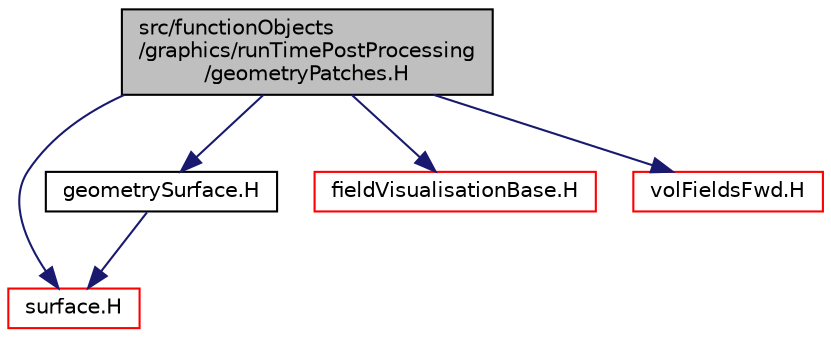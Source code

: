 digraph "src/functionObjects/graphics/runTimePostProcessing/geometryPatches.H"
{
  bgcolor="transparent";
  edge [fontname="Helvetica",fontsize="10",labelfontname="Helvetica",labelfontsize="10"];
  node [fontname="Helvetica",fontsize="10",shape=record];
  Node1 [label="src/functionObjects\l/graphics/runTimePostProcessing\l/geometryPatches.H",height=0.2,width=0.4,color="black", fillcolor="grey75", style="filled" fontcolor="black"];
  Node1 -> Node2 [color="midnightblue",fontsize="10",style="solid",fontname="Helvetica"];
  Node2 [label="surface.H",height=0.2,width=0.4,color="red",URL="$surface_8H.html"];
  Node1 -> Node3 [color="midnightblue",fontsize="10",style="solid",fontname="Helvetica"];
  Node3 [label="geometrySurface.H",height=0.2,width=0.4,color="black",URL="$geometrySurface_8H.html"];
  Node3 -> Node2 [color="midnightblue",fontsize="10",style="solid",fontname="Helvetica"];
  Node1 -> Node4 [color="midnightblue",fontsize="10",style="solid",fontname="Helvetica"];
  Node4 [label="fieldVisualisationBase.H",height=0.2,width=0.4,color="red",URL="$fieldVisualisationBase_8H.html"];
  Node1 -> Node5 [color="midnightblue",fontsize="10",style="solid",fontname="Helvetica"];
  Node5 [label="volFieldsFwd.H",height=0.2,width=0.4,color="red",URL="$volFieldsFwd_8H.html"];
}
